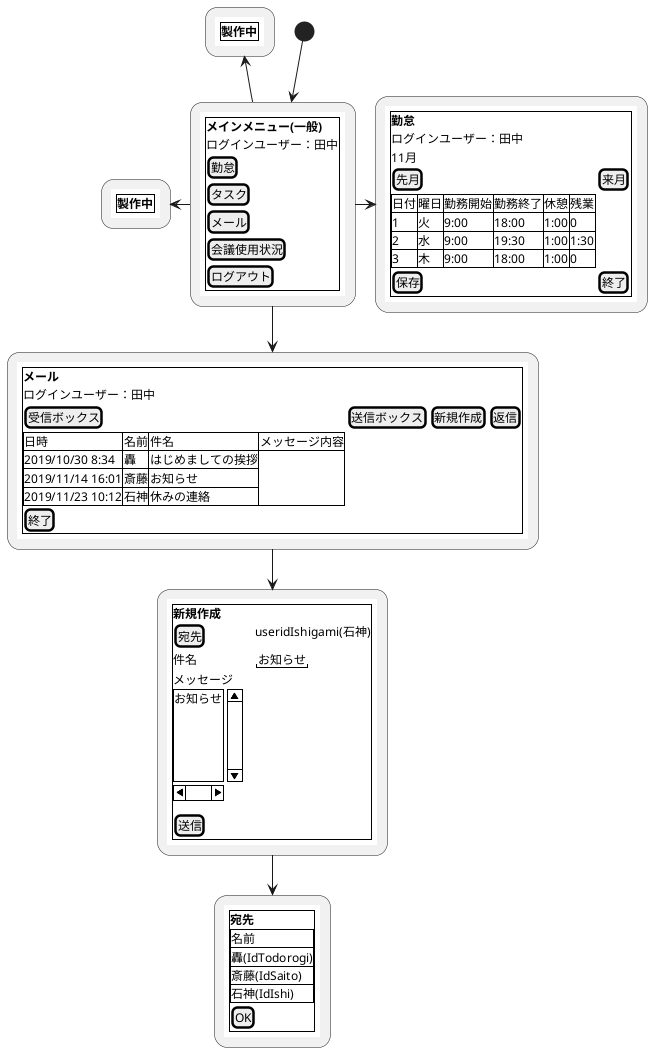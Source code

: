 @startsalt
@startuml
(*) --> "
{{
salt
{+
<b>メインメニュー(一般)
ログインユーザー：田中
[勤怠]
[タスク]
[メール]
[会議使用状況]
[ログアウト]
}
}}
" as subMenu
subMenu -right-> "
{{
salt
{+
<b>勤怠
ログインユーザー：田中
11月
[先月] | [来月] 
{#
日付 | 曜日 | 勤務開始 | 勤務終了 | 休憩 | 残業
1 | 火 | 9:00 | 18:00 | 1:00 | 0
2 | 水 | 9:00 | 19:30 | 1:00 | 1:30
3 | 木 | 9:00 | 18:00 | 1:00 | 0
}
[保存] | [終了]
}
}}
" as mail
subMenu -down-> "
{{
salt
{+
<b>メール
ログインユーザー：田中
[受信ボックス] | [送信ボックス] | [新規作成] | [返信]
{#
日時 | 名前 | 件名 | メッセージ内容
2019/10/30 8:34  | 轟 | はじめましての挨拶
2019/11/14 16:01  | 斎藤 | お知らせ
2019/11/23 10:12  | 石神 | 休みの連絡
}
[終了]
}
}}
" as mail_transfer
mail_transfer -down-> "
{{
salt
{+
<b>新規作成
[宛先] | useridIshigami(石神)
件名 | "お知らせ"
メッセージ
{S
お知らせ
.
.
.
.
}
[送信]
}
}}
" as atesaki
atesaki -down-> "
{{
salt
{+
<b>宛先
{#
名前
轟(IdTodorogi)
斎藤(IdSaito)
石神(IdIshi)
}
[OK]
}
}}
" as subMenu3
subMenu -left-> "
{{
salt
{+
<b>製作中
}
}}
" as subMenu4
subMenu -up-> "
{{
salt
{+
<b>製作中
}
}}
"
@enduml
@endsalt